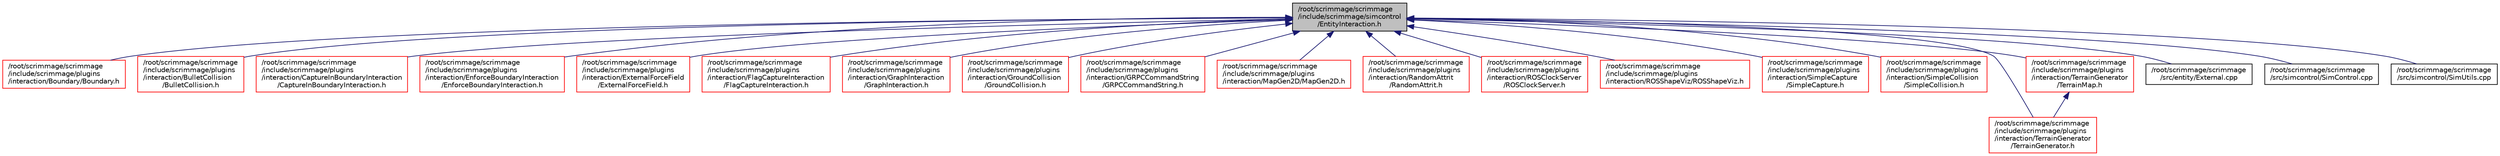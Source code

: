 digraph "/root/scrimmage/scrimmage/include/scrimmage/simcontrol/EntityInteraction.h"
{
 // LATEX_PDF_SIZE
  edge [fontname="Helvetica",fontsize="10",labelfontname="Helvetica",labelfontsize="10"];
  node [fontname="Helvetica",fontsize="10",shape=record];
  Node1 [label="/root/scrimmage/scrimmage\l/include/scrimmage/simcontrol\l/EntityInteraction.h",height=0.2,width=0.4,color="black", fillcolor="grey75", style="filled", fontcolor="black",tooltip="Brief file description."];
  Node1 -> Node2 [dir="back",color="midnightblue",fontsize="10",style="solid",fontname="Helvetica"];
  Node2 [label="/root/scrimmage/scrimmage\l/include/scrimmage/plugins\l/interaction/Boundary/Boundary.h",height=0.2,width=0.4,color="red", fillcolor="white", style="filled",URL="$Boundary_8h.html",tooltip="Brief file description."];
  Node1 -> Node11 [dir="back",color="midnightblue",fontsize="10",style="solid",fontname="Helvetica"];
  Node11 [label="/root/scrimmage/scrimmage\l/include/scrimmage/plugins\l/interaction/BulletCollision\l/BulletCollision.h",height=0.2,width=0.4,color="red", fillcolor="white", style="filled",URL="$BulletCollision_8h.html",tooltip="Brief file description."];
  Node1 -> Node13 [dir="back",color="midnightblue",fontsize="10",style="solid",fontname="Helvetica"];
  Node13 [label="/root/scrimmage/scrimmage\l/include/scrimmage/plugins\l/interaction/CaptureInBoundaryInteraction\l/CaptureInBoundaryInteraction.h",height=0.2,width=0.4,color="red", fillcolor="white", style="filled",URL="$CaptureInBoundaryInteraction_8h.html",tooltip="Brief file description."];
  Node1 -> Node14 [dir="back",color="midnightblue",fontsize="10",style="solid",fontname="Helvetica"];
  Node14 [label="/root/scrimmage/scrimmage\l/include/scrimmage/plugins\l/interaction/EnforceBoundaryInteraction\l/EnforceBoundaryInteraction.h",height=0.2,width=0.4,color="red", fillcolor="white", style="filled",URL="$EnforceBoundaryInteraction_8h.html",tooltip="Brief file description."];
  Node1 -> Node15 [dir="back",color="midnightblue",fontsize="10",style="solid",fontname="Helvetica"];
  Node15 [label="/root/scrimmage/scrimmage\l/include/scrimmage/plugins\l/interaction/ExternalForceField\l/ExternalForceField.h",height=0.2,width=0.4,color="red", fillcolor="white", style="filled",URL="$ExternalForceField_8h.html",tooltip="Brief file description."];
  Node1 -> Node17 [dir="back",color="midnightblue",fontsize="10",style="solid",fontname="Helvetica"];
  Node17 [label="/root/scrimmage/scrimmage\l/include/scrimmage/plugins\l/interaction/FlagCaptureInteraction\l/FlagCaptureInteraction.h",height=0.2,width=0.4,color="red", fillcolor="white", style="filled",URL="$FlagCaptureInteraction_8h.html",tooltip="Brief file description."];
  Node1 -> Node18 [dir="back",color="midnightblue",fontsize="10",style="solid",fontname="Helvetica"];
  Node18 [label="/root/scrimmage/scrimmage\l/include/scrimmage/plugins\l/interaction/GraphInteraction\l/GraphInteraction.h",height=0.2,width=0.4,color="red", fillcolor="white", style="filled",URL="$GraphInteraction_8h.html",tooltip="Brief file description."];
  Node1 -> Node20 [dir="back",color="midnightblue",fontsize="10",style="solid",fontname="Helvetica"];
  Node20 [label="/root/scrimmage/scrimmage\l/include/scrimmage/plugins\l/interaction/GroundCollision\l/GroundCollision.h",height=0.2,width=0.4,color="red", fillcolor="white", style="filled",URL="$GroundCollision_8h.html",tooltip="Brief file description."];
  Node1 -> Node22 [dir="back",color="midnightblue",fontsize="10",style="solid",fontname="Helvetica"];
  Node22 [label="/root/scrimmage/scrimmage\l/include/scrimmage/plugins\l/interaction/GRPCCommandString\l/GRPCCommandString.h",height=0.2,width=0.4,color="red", fillcolor="white", style="filled",URL="$GRPCCommandString_8h.html",tooltip="Brief file description."];
  Node1 -> Node26 [dir="back",color="midnightblue",fontsize="10",style="solid",fontname="Helvetica"];
  Node26 [label="/root/scrimmage/scrimmage\l/include/scrimmage/plugins\l/interaction/MapGen2D/MapGen2D.h",height=0.2,width=0.4,color="red", fillcolor="white", style="filled",URL="$MapGen2D_8h.html",tooltip="Brief file description."];
  Node1 -> Node28 [dir="back",color="midnightblue",fontsize="10",style="solid",fontname="Helvetica"];
  Node28 [label="/root/scrimmage/scrimmage\l/include/scrimmage/plugins\l/interaction/RandomAttrit\l/RandomAttrit.h",height=0.2,width=0.4,color="red", fillcolor="white", style="filled",URL="$RandomAttrit_8h.html",tooltip="Brief file description."];
  Node1 -> Node30 [dir="back",color="midnightblue",fontsize="10",style="solid",fontname="Helvetica"];
  Node30 [label="/root/scrimmage/scrimmage\l/include/scrimmage/plugins\l/interaction/ROSClockServer\l/ROSClockServer.h",height=0.2,width=0.4,color="red", fillcolor="white", style="filled",URL="$ROSClockServer_8h.html",tooltip="Brief file description."];
  Node1 -> Node32 [dir="back",color="midnightblue",fontsize="10",style="solid",fontname="Helvetica"];
  Node32 [label="/root/scrimmage/scrimmage\l/include/scrimmage/plugins\l/interaction/ROSShapeViz/ROSShapeViz.h",height=0.2,width=0.4,color="red", fillcolor="white", style="filled",URL="$ROSShapeViz_8h.html",tooltip="Brief file description."];
  Node1 -> Node34 [dir="back",color="midnightblue",fontsize="10",style="solid",fontname="Helvetica"];
  Node34 [label="/root/scrimmage/scrimmage\l/include/scrimmage/plugins\l/interaction/SimpleCapture\l/SimpleCapture.h",height=0.2,width=0.4,color="red", fillcolor="white", style="filled",URL="$SimpleCapture_8h.html",tooltip="Brief file description."];
  Node1 -> Node36 [dir="back",color="midnightblue",fontsize="10",style="solid",fontname="Helvetica"];
  Node36 [label="/root/scrimmage/scrimmage\l/include/scrimmage/plugins\l/interaction/SimpleCollision\l/SimpleCollision.h",height=0.2,width=0.4,color="red", fillcolor="white", style="filled",URL="$SimpleCollision_8h.html",tooltip="Brief file description."];
  Node1 -> Node38 [dir="back",color="midnightblue",fontsize="10",style="solid",fontname="Helvetica"];
  Node38 [label="/root/scrimmage/scrimmage\l/include/scrimmage/plugins\l/interaction/TerrainGenerator\l/TerrainGenerator.h",height=0.2,width=0.4,color="red", fillcolor="white", style="filled",URL="$TerrainGenerator_8h.html",tooltip="Brief file description."];
  Node1 -> Node40 [dir="back",color="midnightblue",fontsize="10",style="solid",fontname="Helvetica"];
  Node40 [label="/root/scrimmage/scrimmage\l/include/scrimmage/plugins\l/interaction/TerrainGenerator\l/TerrainMap.h",height=0.2,width=0.4,color="red", fillcolor="white", style="filled",URL="$TerrainMap_8h.html",tooltip="Brief file description."];
  Node40 -> Node38 [dir="back",color="midnightblue",fontsize="10",style="solid",fontname="Helvetica"];
  Node1 -> Node44 [dir="back",color="midnightblue",fontsize="10",style="solid",fontname="Helvetica"];
  Node44 [label="/root/scrimmage/scrimmage\l/src/entity/External.cpp",height=0.2,width=0.4,color="black", fillcolor="white", style="filled",URL="$External_8cpp.html",tooltip="Brief file description."];
  Node1 -> Node45 [dir="back",color="midnightblue",fontsize="10",style="solid",fontname="Helvetica"];
  Node45 [label="/root/scrimmage/scrimmage\l/src/simcontrol/SimControl.cpp",height=0.2,width=0.4,color="black", fillcolor="white", style="filled",URL="$SimControl_8cpp.html",tooltip="Brief file description."];
  Node1 -> Node46 [dir="back",color="midnightblue",fontsize="10",style="solid",fontname="Helvetica"];
  Node46 [label="/root/scrimmage/scrimmage\l/src/simcontrol/SimUtils.cpp",height=0.2,width=0.4,color="black", fillcolor="white", style="filled",URL="$SimUtils_8cpp.html",tooltip="Brief file description."];
}
